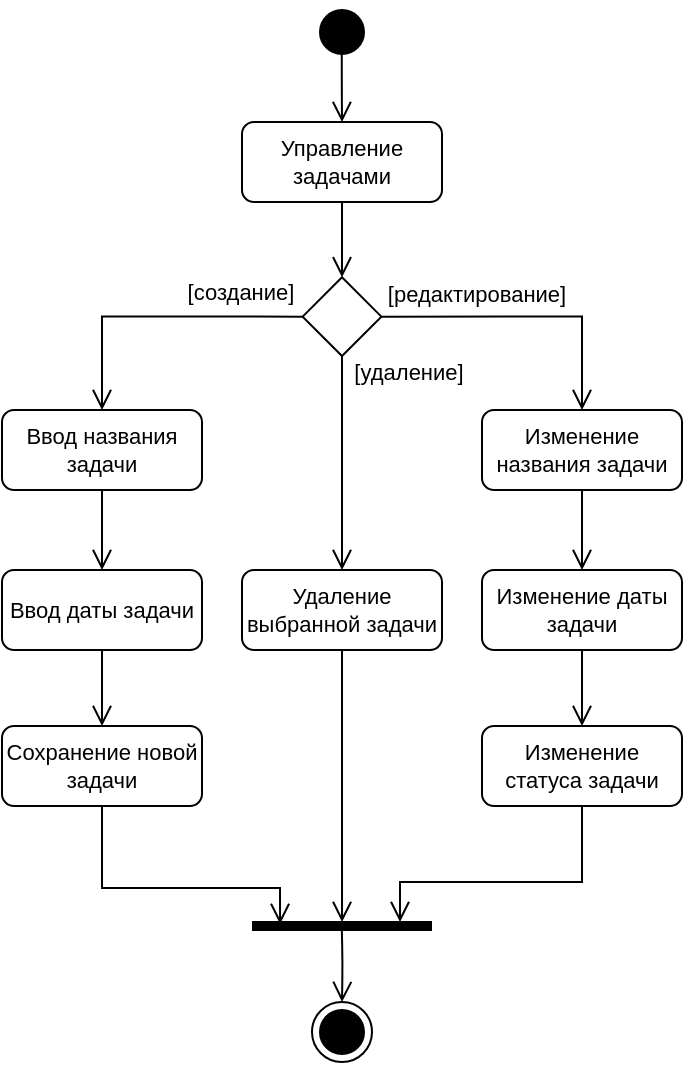 <mxfile version="13.7.9" type="device"><diagram name="Page-1" id="0783ab3e-0a74-02c8-0abd-f7b4e66b4bec"><mxGraphModel dx="946" dy="672" grid="1" gridSize="10" guides="1" tooltips="1" connect="1" arrows="1" fold="1" page="1" pageScale="1" pageWidth="413" pageHeight="583" background="#ffffff" math="0" shadow="0"><root><mxCell id="0"/><mxCell id="1" parent="0"/><mxCell id="2jewNt7u4O6NCMeyscm1-2" value="" style="ellipse;html=1;shape=endState;fillColor=#000000;labelBackgroundColor=none;fontSize=14;fontColor=#000000;" parent="1" vertex="1"><mxGeometry x="185" y="527" width="30" height="30" as="geometry"/></mxCell><mxCell id="2jewNt7u4O6NCMeyscm1-3" value="" style="ellipse;html=1;shape=startState;fillColor=#000000;labelBackgroundColor=none;fontSize=14;fontColor=#000000;" parent="1" vertex="1"><mxGeometry x="185" y="27" width="30" height="30" as="geometry"/></mxCell><mxCell id="2jewNt7u4O6NCMeyscm1-4" value="" style="edgeStyle=orthogonalEdgeStyle;html=1;verticalAlign=bottom;endArrow=open;endSize=8;fontSize=14;fontColor=#000000;exitX=0.496;exitY=0.802;exitDx=0;exitDy=0;exitPerimeter=0;" parent="1" source="2jewNt7u4O6NCMeyscm1-3" edge="1"><mxGeometry relative="1" as="geometry"><mxPoint x="200" y="87" as="targetPoint"/></mxGeometry></mxCell><mxCell id="2jewNt7u4O6NCMeyscm1-5" value="Управление задачами" style="rounded=1;whiteSpace=wrap;html=1;labelBackgroundColor=none;strokeColor=#000000;fontSize=11;fontColor=#000000;" parent="1" vertex="1"><mxGeometry x="150" y="87" width="100" height="40" as="geometry"/></mxCell><mxCell id="2jewNt7u4O6NCMeyscm1-11" value="" style="edgeStyle=orthogonalEdgeStyle;html=1;verticalAlign=bottom;endArrow=open;endSize=8;fontSize=14;fontColor=#000000;exitX=0.5;exitY=1;exitDx=0;exitDy=0;entryX=0.5;entryY=0;entryDx=0;entryDy=0;" parent="1" source="2jewNt7u4O6NCMeyscm1-5" target="I3Yij8z9_yONu8u2Dszt-1" edge="1"><mxGeometry relative="1" as="geometry"><mxPoint x="200" y="165" as="targetPoint"/><mxPoint x="200.0" y="135" as="sourcePoint"/><Array as="points"/></mxGeometry></mxCell><mxCell id="2jewNt7u4O6NCMeyscm1-38" value="" style="line;strokeWidth=5;fillColor=none;align=left;verticalAlign=middle;spacingTop=-1;spacingLeft=3;spacingRight=3;rotatable=0;labelPosition=right;points=[];portConstraint=eastwest;labelBackgroundColor=none;fontSize=14;fontColor=#000000;" parent="1" vertex="1"><mxGeometry x="155" y="479" width="90" height="20" as="geometry"/></mxCell><mxCell id="2jewNt7u4O6NCMeyscm1-42" value="" style="edgeStyle=orthogonalEdgeStyle;html=1;verticalAlign=bottom;endArrow=open;endSize=8;fontSize=14;fontColor=#000000;exitX=0.5;exitY=1;exitDx=0;exitDy=0;entryX=0.5;entryY=0;entryDx=0;entryDy=0;" parent="1" target="2jewNt7u4O6NCMeyscm1-2" edge="1"><mxGeometry relative="1" as="geometry"><mxPoint x="199.83" y="525.0" as="targetPoint"/><mxPoint x="199.83" y="487" as="sourcePoint"/><Array as="points"/></mxGeometry></mxCell><mxCell id="I3Yij8z9_yONu8u2Dszt-2" style="edgeStyle=orthogonalEdgeStyle;rounded=0;orthogonalLoop=1;jettySize=auto;html=1;exitX=0;exitY=0.5;exitDx=0;exitDy=0;startArrow=none;startFill=0;endArrow=open;endFill=0;fontSize=11;endSize=8;entryX=0.5;entryY=0;entryDx=0;entryDy=0;" parent="1" source="I3Yij8z9_yONu8u2Dszt-1" target="I3Yij8z9_yONu8u2Dszt-17" edge="1"><mxGeometry relative="1" as="geometry"><mxPoint x="89" y="250" as="targetPoint"/><Array as="points"><mxPoint x="80" y="184"/></Array></mxGeometry></mxCell><mxCell id="I3Yij8z9_yONu8u2Dszt-3" value="[создание]" style="edgeLabel;html=1;align=center;verticalAlign=middle;resizable=0;points=[];fontSize=11;" parent="I3Yij8z9_yONu8u2Dszt-2" vertex="1" connectable="0"><mxGeometry x="-0.687" y="29" relative="1" as="geometry"><mxPoint x="-8.32" y="-41.3" as="offset"/></mxGeometry></mxCell><mxCell id="I3Yij8z9_yONu8u2Dszt-25" style="edgeStyle=orthogonalEdgeStyle;rounded=0;orthogonalLoop=1;jettySize=auto;html=1;exitX=0.5;exitY=1;exitDx=0;exitDy=0;startArrow=none;startFill=0;endArrow=open;endFill=0;endSize=8;fontSize=11;entryX=0.5;entryY=0;entryDx=0;entryDy=0;" parent="1" source="I3Yij8z9_yONu8u2Dszt-1" edge="1" target="I3Yij8z9_yONu8u2Dszt-26"><mxGeometry relative="1" as="geometry"><mxPoint x="200" y="330" as="targetPoint"/></mxGeometry></mxCell><mxCell id="I3Yij8z9_yONu8u2Dszt-27" value="[удаление]" style="edgeLabel;html=1;align=center;verticalAlign=middle;resizable=0;points=[];fontSize=11;" parent="I3Yij8z9_yONu8u2Dszt-25" vertex="1" connectable="0"><mxGeometry x="-0.492" y="4" relative="1" as="geometry"><mxPoint x="29" y="-19" as="offset"/></mxGeometry></mxCell><mxCell id="I3Yij8z9_yONu8u2Dszt-1" value="" style="rhombus;whiteSpace=wrap;html=1;labelBackgroundColor=#FFFFFF;fillColor=#ffffff;fontSize=11;" parent="1" vertex="1"><mxGeometry x="180.32" y="164.63" width="39.37" height="39.37" as="geometry"/></mxCell><mxCell id="I3Yij8z9_yONu8u2Dszt-10" style="edgeStyle=orthogonalEdgeStyle;rounded=0;orthogonalLoop=1;jettySize=auto;html=1;exitX=0.5;exitY=1;exitDx=0;exitDy=0;entryX=0.5;entryY=0;entryDx=0;entryDy=0;startArrow=none;startFill=0;endArrow=open;endFill=0;endSize=8;fontSize=11;" parent="1" source="I3Yij8z9_yONu8u2Dszt-6" target="I3Yij8z9_yONu8u2Dszt-23" edge="1"><mxGeometry relative="1" as="geometry"><mxPoint x="320.005" y="299" as="targetPoint"/></mxGeometry></mxCell><mxCell id="I3Yij8z9_yONu8u2Dszt-6" value="&lt;font style=&quot;font-size: 11px&quot;&gt;Изменение названия задачи&lt;/font&gt;" style="rounded=1;whiteSpace=wrap;html=1;labelBackgroundColor=none;strokeColor=#000000;fontSize=11;fontColor=#000000;" parent="1" vertex="1"><mxGeometry x="270" y="231" width="100" height="40" as="geometry"/></mxCell><mxCell id="I3Yij8z9_yONu8u2Dszt-7" style="edgeStyle=orthogonalEdgeStyle;rounded=0;orthogonalLoop=1;jettySize=auto;html=1;exitX=1;exitY=0.5;exitDx=0;exitDy=0;startArrow=none;startFill=0;endArrow=open;endFill=0;endSize=8;fontSize=11;" parent="1" source="I3Yij8z9_yONu8u2Dszt-1" target="I3Yij8z9_yONu8u2Dszt-6" edge="1"><mxGeometry relative="1" as="geometry"><mxPoint x="329" y="287" as="targetPoint"/><mxPoint x="219.69" y="184.315" as="sourcePoint"/></mxGeometry></mxCell><mxCell id="I3Yij8z9_yONu8u2Dszt-8" value="[редактирование]" style="edgeLabel;html=1;align=center;verticalAlign=middle;resizable=0;points=[];fontSize=11;" parent="I3Yij8z9_yONu8u2Dszt-7" vertex="1" connectable="0"><mxGeometry x="-0.28" relative="1" as="geometry"><mxPoint x="-5.69" y="-11.31" as="offset"/></mxGeometry></mxCell><mxCell id="I3Yij8z9_yONu8u2Dszt-16" style="edgeStyle=orthogonalEdgeStyle;rounded=0;orthogonalLoop=1;jettySize=auto;html=1;exitX=0.5;exitY=1;exitDx=0;exitDy=0;startArrow=none;startFill=0;endArrow=open;endFill=0;endSize=8;fontSize=11;" parent="1" source="I3Yij8z9_yONu8u2Dszt-15" edge="1"><mxGeometry relative="1" as="geometry"><mxPoint x="229" y="487" as="targetPoint"/><Array as="points"><mxPoint x="320" y="467"/><mxPoint x="229" y="467"/></Array></mxGeometry></mxCell><mxCell id="I3Yij8z9_yONu8u2Dszt-15" value="Изменение статуса задачи" style="rounded=1;whiteSpace=wrap;html=1;labelBackgroundColor=none;strokeColor=#000000;fontSize=11;fontColor=#000000;" parent="1" vertex="1"><mxGeometry x="270" y="389" width="100" height="40" as="geometry"/></mxCell><mxCell id="I3Yij8z9_yONu8u2Dszt-18" style="edgeStyle=orthogonalEdgeStyle;rounded=0;orthogonalLoop=1;jettySize=auto;html=1;exitX=0.5;exitY=1;exitDx=0;exitDy=0;startArrow=none;startFill=0;endArrow=open;endFill=0;endSize=8;fontSize=11;entryX=0.5;entryY=0;entryDx=0;entryDy=0;" parent="1" source="I3Yij8z9_yONu8u2Dszt-17" target="I3Yij8z9_yONu8u2Dszt-19" edge="1"><mxGeometry relative="1" as="geometry"><mxPoint x="80" y="311" as="targetPoint"/></mxGeometry></mxCell><mxCell id="I3Yij8z9_yONu8u2Dszt-17" value="Ввод названия задачи" style="rounded=1;whiteSpace=wrap;html=1;labelBackgroundColor=none;strokeColor=#000000;fontSize=11;fontColor=#000000;" parent="1" vertex="1"><mxGeometry x="30" y="231" width="100" height="40" as="geometry"/></mxCell><mxCell id="I3Yij8z9_yONu8u2Dszt-21" style="edgeStyle=orthogonalEdgeStyle;rounded=0;orthogonalLoop=1;jettySize=auto;html=1;exitX=0.5;exitY=1;exitDx=0;exitDy=0;entryX=0.5;entryY=0;entryDx=0;entryDy=0;startArrow=none;startFill=0;endArrow=open;endFill=0;endSize=8;fontSize=11;" parent="1" source="I3Yij8z9_yONu8u2Dszt-19" target="I3Yij8z9_yONu8u2Dszt-20" edge="1"><mxGeometry relative="1" as="geometry"/></mxCell><mxCell id="I3Yij8z9_yONu8u2Dszt-19" value="Ввод даты задачи" style="rounded=1;whiteSpace=wrap;html=1;labelBackgroundColor=none;strokeColor=#000000;fontSize=11;fontColor=#000000;" parent="1" vertex="1"><mxGeometry x="30" y="311" width="100" height="40" as="geometry"/></mxCell><mxCell id="I3Yij8z9_yONu8u2Dszt-22" style="edgeStyle=orthogonalEdgeStyle;rounded=0;orthogonalLoop=1;jettySize=auto;html=1;exitX=0.5;exitY=1;exitDx=0;exitDy=0;entryX=0.156;entryY=0.45;entryDx=0;entryDy=0;entryPerimeter=0;startArrow=none;startFill=0;endArrow=open;endFill=0;endSize=8;fontSize=11;" parent="1" source="I3Yij8z9_yONu8u2Dszt-20" target="2jewNt7u4O6NCMeyscm1-38" edge="1"><mxGeometry relative="1" as="geometry"><Array as="points"><mxPoint x="80" y="470"/><mxPoint x="169" y="470"/></Array></mxGeometry></mxCell><mxCell id="I3Yij8z9_yONu8u2Dszt-20" value="Сохранение новой задачи" style="rounded=1;whiteSpace=wrap;html=1;labelBackgroundColor=none;strokeColor=#000000;fontSize=11;fontColor=#000000;" parent="1" vertex="1"><mxGeometry x="30" y="389" width="100" height="40" as="geometry"/></mxCell><mxCell id="I3Yij8z9_yONu8u2Dszt-24" style="edgeStyle=orthogonalEdgeStyle;rounded=0;orthogonalLoop=1;jettySize=auto;html=1;exitX=0.5;exitY=1;exitDx=0;exitDy=0;entryX=0.5;entryY=0;entryDx=0;entryDy=0;startArrow=none;startFill=0;endArrow=open;endFill=0;endSize=8;fontSize=11;" parent="1" source="I3Yij8z9_yONu8u2Dszt-23" target="I3Yij8z9_yONu8u2Dszt-15" edge="1"><mxGeometry relative="1" as="geometry"/></mxCell><mxCell id="I3Yij8z9_yONu8u2Dszt-23" value="&lt;font style=&quot;font-size: 11px&quot;&gt;Изменение даты задачи&lt;/font&gt;" style="rounded=1;whiteSpace=wrap;html=1;labelBackgroundColor=none;strokeColor=#000000;fontSize=11;fontColor=#000000;" parent="1" vertex="1"><mxGeometry x="270" y="311" width="100" height="40" as="geometry"/></mxCell><mxCell id="I3Yij8z9_yONu8u2Dszt-28" style="edgeStyle=orthogonalEdgeStyle;rounded=0;orthogonalLoop=1;jettySize=auto;html=1;exitX=0.5;exitY=1;exitDx=0;exitDy=0;entryX=0.478;entryY=0.4;entryDx=0;entryDy=0;entryPerimeter=0;startArrow=none;startFill=0;endArrow=open;endFill=0;endSize=8;fontSize=11;" parent="1" edge="1" source="I3Yij8z9_yONu8u2Dszt-26"><mxGeometry relative="1" as="geometry"><mxPoint x="202" y="370" as="sourcePoint"/><mxPoint x="200.02" y="487" as="targetPoint"/><Array as="points"/></mxGeometry></mxCell><mxCell id="I3Yij8z9_yONu8u2Dszt-26" value="Удаление выбранной задачи" style="rounded=1;whiteSpace=wrap;html=1;labelBackgroundColor=none;strokeColor=#000000;fontSize=11;fontColor=#000000;" parent="1" vertex="1"><mxGeometry x="150" y="311" width="100" height="40" as="geometry"/></mxCell></root></mxGraphModel></diagram></mxfile>